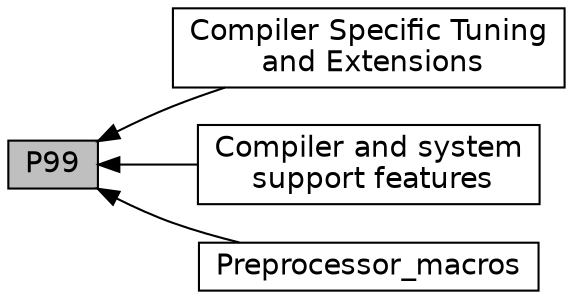 digraph "P99"
{
  edge [fontname="Helvetica",fontsize="14",labelfontname="Helvetica",labelfontsize="14"];
  node [fontname="Helvetica",fontsize="14",shape=box];
  rankdir=LR;
  Node2 [label="Compiler Specific Tuning\l and Extensions",height=0.2,width=0.4,color="black", fillcolor="white", style="filled",URL="$group__compiler.html",tooltip=" "];
  Node3 [label="Compiler and system\l support features",height=0.2,width=0.4,color="black", fillcolor="white", style="filled",URL="$group__library__support.html",tooltip=" "];
  Node1 [label="P99",height=0.2,width=0.4,color="black", fillcolor="grey75", style="filled", fontcolor="black",tooltip=" "];
  Node4 [label="Preprocessor_macros",height=0.2,width=0.4,color="black", fillcolor="white", style="filled",URL="$group__preprocessor__macros.html",tooltip=" "];
  Node1->Node2 [shape=plaintext, dir="back", style="solid"];
  Node1->Node3 [shape=plaintext, dir="back", style="solid"];
  Node1->Node4 [shape=plaintext, dir="back", style="solid"];
}
